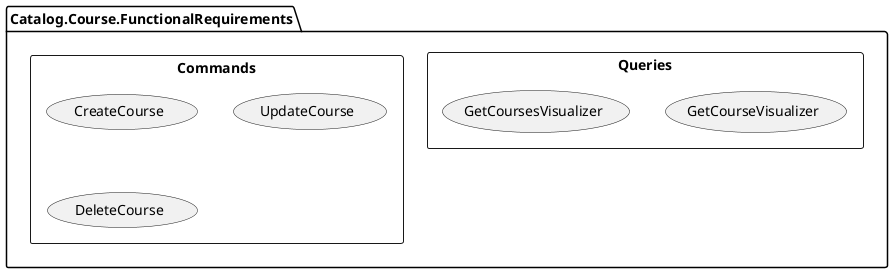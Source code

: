 @startuml
'https://plantuml.com/use-case-diagram

package [Catalog.Course.FunctionalRequirements] {
    rectangle Queries {
        usecase GetCourseVisualizer
        usecase GetCoursesVisualizer
    }

    rectangle Commands {
        usecase CreateCourse
        usecase UpdateCourse
        usecase DeleteCourse    
    }   
}

@enduml